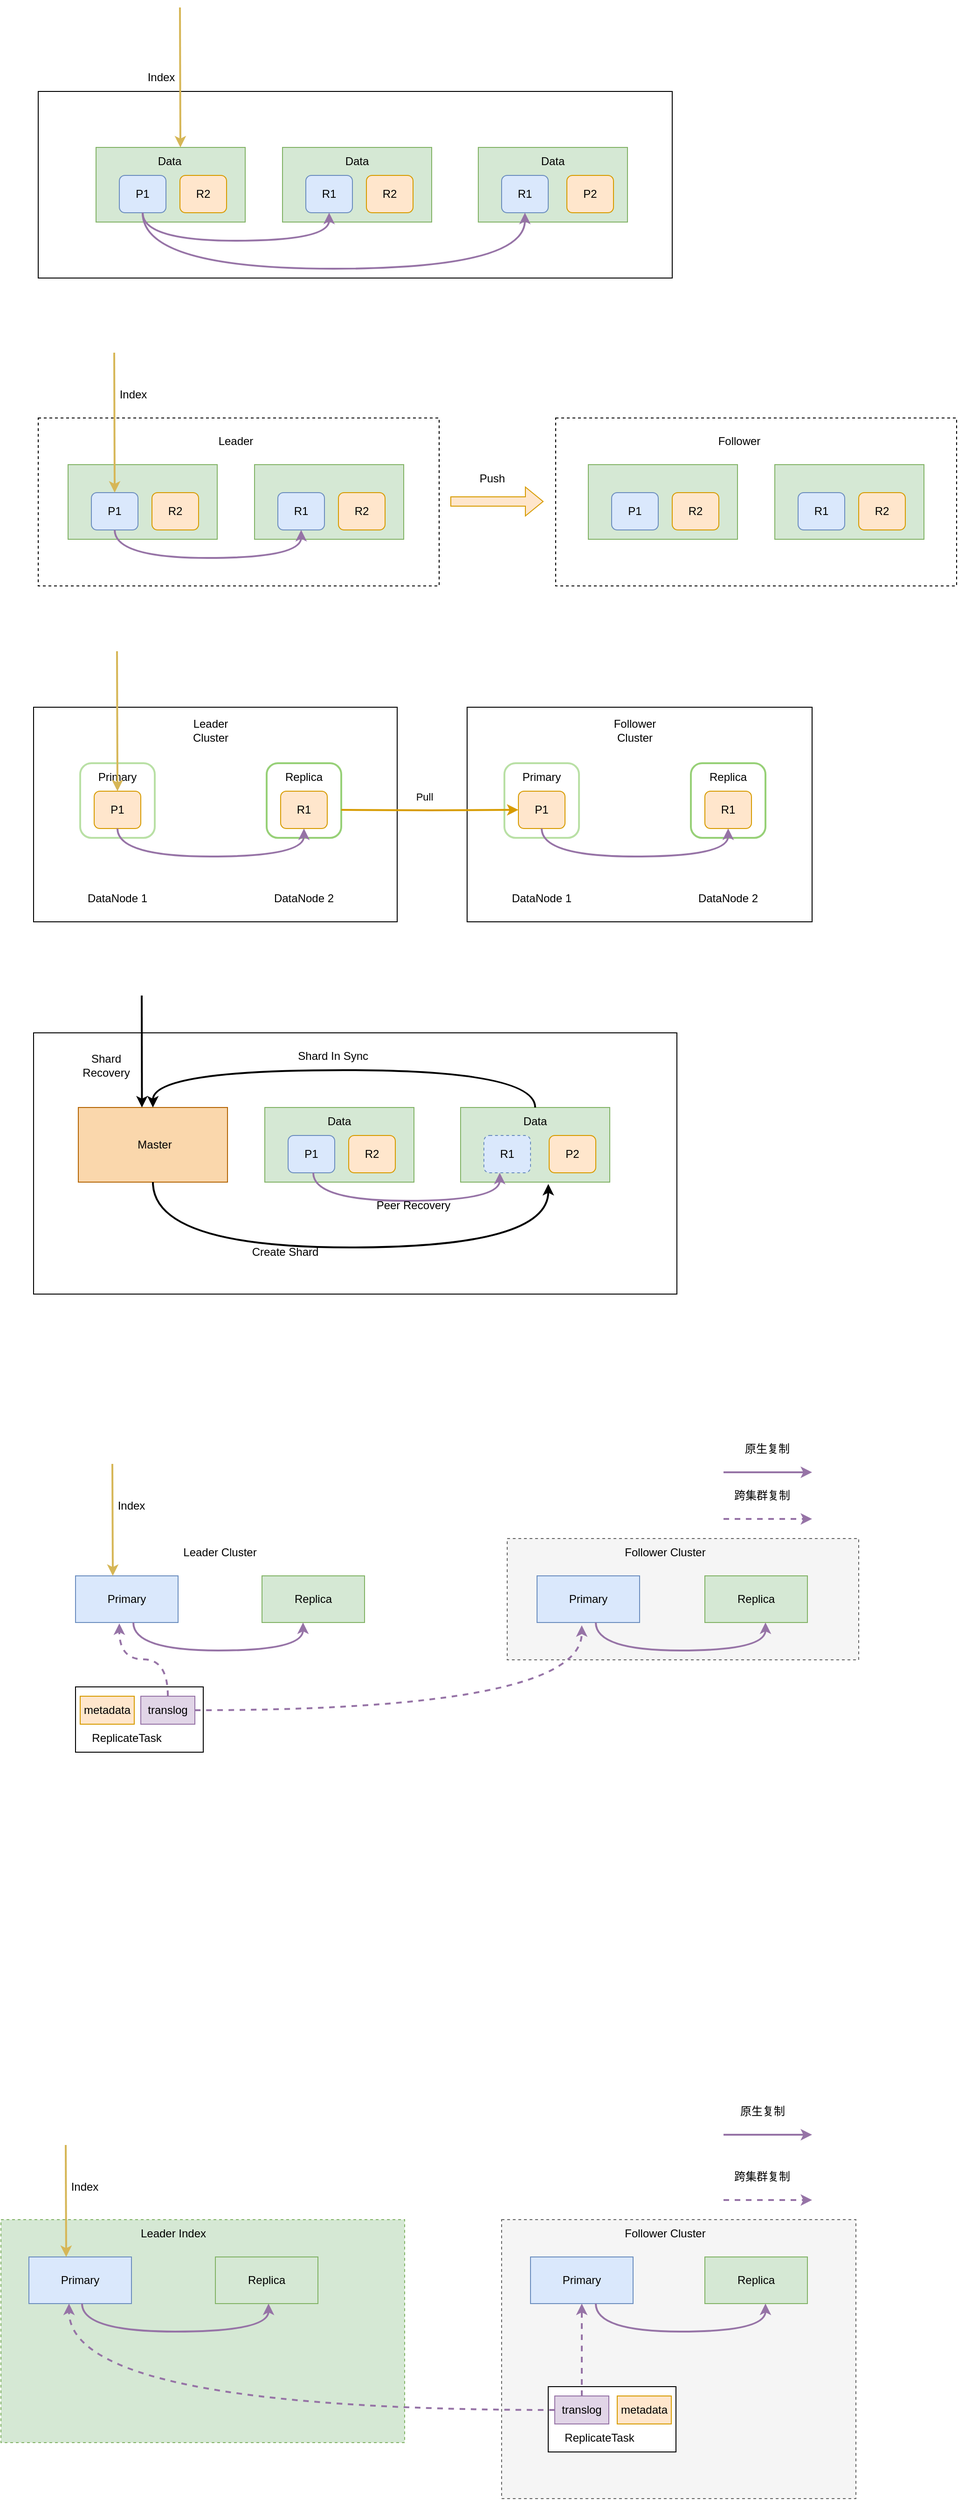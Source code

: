 <mxfile version="21.0.6" type="github">
  <diagram id="AtrstPY0V7HxoUcE3dy3" name="第 1 页">
    <mxGraphModel dx="1434" dy="796" grid="1" gridSize="10" guides="1" tooltips="1" connect="1" arrows="1" fold="1" page="1" pageScale="1" pageWidth="1654" pageHeight="1169" math="0" shadow="0">
      <root>
        <mxCell id="0" />
        <mxCell id="1" parent="0" />
        <mxCell id="CKTPbQGQrNcC_k1f2yZR-48" value="" style="rounded=0;whiteSpace=wrap;html=1;dashed=1;fillColor=#d5e8d4;strokeColor=#82b366;" vertex="1" parent="1">
          <mxGeometry x="127" y="2481" width="433" height="239" as="geometry" />
        </mxCell>
        <mxCell id="CKTPbQGQrNcC_k1f2yZR-24" value="" style="rounded=0;whiteSpace=wrap;html=1;" vertex="1" parent="1">
          <mxGeometry x="207" y="1910" width="137" height="70" as="geometry" />
        </mxCell>
        <mxCell id="0O9efqCw_1QqfNNBije2-1" value="" style="rounded=0;whiteSpace=wrap;html=1;dashed=1;" parent="1" vertex="1">
          <mxGeometry x="722" y="550" width="430" height="180" as="geometry" />
        </mxCell>
        <mxCell id="0O9efqCw_1QqfNNBije2-2" value="" style="rounded=0;whiteSpace=wrap;html=1;dashed=1;" parent="1" vertex="1">
          <mxGeometry x="167" y="550" width="430" height="180" as="geometry" />
        </mxCell>
        <mxCell id="0O9efqCw_1QqfNNBije2-3" value="" style="rounded=0;whiteSpace=wrap;html=1;" parent="1" vertex="1">
          <mxGeometry x="162" y="1209" width="690" height="280" as="geometry" />
        </mxCell>
        <mxCell id="0O9efqCw_1QqfNNBije2-4" value="" style="rounded=0;whiteSpace=wrap;html=1;" parent="1" vertex="1">
          <mxGeometry x="167" y="200" width="680" height="200" as="geometry" />
        </mxCell>
        <mxCell id="0O9efqCw_1QqfNNBije2-5" value="" style="rounded=0;whiteSpace=wrap;html=1;fillColor=#d5e8d4;strokeColor=#82b366;" parent="1" vertex="1">
          <mxGeometry x="639" y="260" width="160" height="80" as="geometry" />
        </mxCell>
        <mxCell id="0O9efqCw_1QqfNNBije2-6" value="" style="rounded=0;whiteSpace=wrap;html=1;fillColor=#d5e8d4;strokeColor=#82b366;" parent="1" vertex="1">
          <mxGeometry x="429" y="260" width="160" height="80" as="geometry" />
        </mxCell>
        <mxCell id="0O9efqCw_1QqfNNBije2-7" value="" style="rounded=0;whiteSpace=wrap;html=1;fillColor=#d5e8d4;strokeColor=#82b366;" parent="1" vertex="1">
          <mxGeometry x="229" y="260" width="160" height="80" as="geometry" />
        </mxCell>
        <mxCell id="0O9efqCw_1QqfNNBije2-8" value="P1" style="rounded=1;whiteSpace=wrap;html=1;fillColor=#dae8fc;strokeColor=#6c8ebf;" parent="1" vertex="1">
          <mxGeometry x="254" y="290" width="50" height="40" as="geometry" />
        </mxCell>
        <mxCell id="0O9efqCw_1QqfNNBije2-9" value="R1" style="rounded=1;whiteSpace=wrap;html=1;fillColor=#dae8fc;strokeColor=#6c8ebf;" parent="1" vertex="1">
          <mxGeometry x="454" y="290" width="50" height="40" as="geometry" />
        </mxCell>
        <mxCell id="0O9efqCw_1QqfNNBije2-10" value="R1" style="rounded=1;whiteSpace=wrap;html=1;fillColor=#dae8fc;strokeColor=#6c8ebf;" parent="1" vertex="1">
          <mxGeometry x="664" y="290" width="50" height="40" as="geometry" />
        </mxCell>
        <mxCell id="0O9efqCw_1QqfNNBije2-11" value="" style="endArrow=classic;html=1;rounded=0;entryX=0.5;entryY=1;entryDx=0;entryDy=0;fillColor=#fff2cc;strokeColor=#d6b656;strokeWidth=2;" parent="1" edge="1">
          <mxGeometry width="50" height="50" relative="1" as="geometry">
            <mxPoint x="319" y="110" as="sourcePoint" />
            <mxPoint x="319.5" y="260" as="targetPoint" />
          </mxGeometry>
        </mxCell>
        <mxCell id="0O9efqCw_1QqfNNBije2-12" style="edgeStyle=orthogonalEdgeStyle;orthogonalLoop=1;jettySize=auto;html=1;exitX=0.5;exitY=1;exitDx=0;exitDy=0;entryX=0.5;entryY=1;entryDx=0;entryDy=0;elbow=vertical;curved=1;fillColor=#e1d5e7;strokeColor=#9673a6;strokeWidth=2;" parent="1" source="0O9efqCw_1QqfNNBije2-8" target="0O9efqCw_1QqfNNBije2-10" edge="1">
          <mxGeometry relative="1" as="geometry">
            <Array as="points">
              <mxPoint x="279" y="390" />
              <mxPoint x="689" y="390" />
            </Array>
          </mxGeometry>
        </mxCell>
        <mxCell id="0O9efqCw_1QqfNNBije2-13" style="edgeStyle=orthogonalEdgeStyle;curved=1;orthogonalLoop=1;jettySize=auto;html=1;exitX=0.5;exitY=1;exitDx=0;exitDy=0;elbow=vertical;fillColor=#e1d5e7;strokeColor=#9673a6;strokeWidth=2;" parent="1" source="0O9efqCw_1QqfNNBije2-8" edge="1">
          <mxGeometry relative="1" as="geometry">
            <mxPoint x="479" y="330" as="targetPoint" />
            <Array as="points">
              <mxPoint x="279" y="360" />
              <mxPoint x="479" y="360" />
            </Array>
          </mxGeometry>
        </mxCell>
        <mxCell id="0O9efqCw_1QqfNNBije2-14" value="" style="rounded=0;whiteSpace=wrap;html=1;strokeWidth=1;" parent="1" vertex="1">
          <mxGeometry x="162" y="860" width="390" height="230" as="geometry" />
        </mxCell>
        <mxCell id="0O9efqCw_1QqfNNBije2-15" value="" style="whiteSpace=wrap;html=1;aspect=fixed;strokeWidth=2;strokeColor=#B9E0A5;rounded=1;" parent="1" vertex="1">
          <mxGeometry x="212" y="920" width="80" height="80" as="geometry" />
        </mxCell>
        <mxCell id="0O9efqCw_1QqfNNBije2-16" value="P1" style="rounded=1;whiteSpace=wrap;html=1;fillColor=#ffe6cc;strokeColor=#d79b00;" parent="1" vertex="1">
          <mxGeometry x="227" y="950" width="50" height="40" as="geometry" />
        </mxCell>
        <mxCell id="0O9efqCw_1QqfNNBije2-17" value="Primary" style="text;html=1;strokeColor=none;fillColor=none;align=center;verticalAlign=middle;whiteSpace=wrap;rounded=0;" parent="1" vertex="1">
          <mxGeometry x="222" y="920" width="60" height="30" as="geometry" />
        </mxCell>
        <mxCell id="0O9efqCw_1QqfNNBije2-18" value="" style="whiteSpace=wrap;html=1;aspect=fixed;rounded=1;strokeWidth=2;strokeColor=#97D077;" parent="1" vertex="1">
          <mxGeometry x="412" y="920" width="80" height="80" as="geometry" />
        </mxCell>
        <mxCell id="0O9efqCw_1QqfNNBije2-19" value="Replica" style="text;html=1;strokeColor=none;fillColor=none;align=center;verticalAlign=middle;whiteSpace=wrap;rounded=0;" parent="1" vertex="1">
          <mxGeometry x="422" y="920" width="60" height="30" as="geometry" />
        </mxCell>
        <mxCell id="0O9efqCw_1QqfNNBije2-20" value="R1" style="rounded=1;whiteSpace=wrap;html=1;fillColor=#ffe6cc;strokeColor=#d79b00;" parent="1" vertex="1">
          <mxGeometry x="427" y="950" width="50" height="40" as="geometry" />
        </mxCell>
        <mxCell id="0O9efqCw_1QqfNNBije2-21" value="" style="endArrow=classic;html=1;rounded=0;entryX=0.5;entryY=1;entryDx=0;entryDy=0;fillColor=#fff2cc;strokeColor=#d6b656;strokeWidth=2;" parent="1" target="0O9efqCw_1QqfNNBije2-17" edge="1">
          <mxGeometry width="50" height="50" relative="1" as="geometry">
            <mxPoint x="251.5" y="800" as="sourcePoint" />
            <mxPoint x="251.5" y="920" as="targetPoint" />
          </mxGeometry>
        </mxCell>
        <mxCell id="0O9efqCw_1QqfNNBije2-22" style="edgeStyle=orthogonalEdgeStyle;curved=1;orthogonalLoop=1;jettySize=auto;html=1;exitX=0.5;exitY=1;exitDx=0;exitDy=0;elbow=vertical;fillColor=#e1d5e7;strokeColor=#9673a6;strokeWidth=2;" parent="1" source="0O9efqCw_1QqfNNBije2-16" edge="1">
          <mxGeometry relative="1" as="geometry">
            <mxPoint x="452" y="990" as="targetPoint" />
            <Array as="points">
              <mxPoint x="252" y="1020" />
              <mxPoint x="452" y="1020" />
            </Array>
          </mxGeometry>
        </mxCell>
        <mxCell id="0O9efqCw_1QqfNNBije2-23" value="DataNode 1" style="text;html=1;strokeColor=none;fillColor=none;align=center;verticalAlign=middle;whiteSpace=wrap;rounded=0;strokeWidth=2;" parent="1" vertex="1">
          <mxGeometry x="212" y="1050" width="80" height="30" as="geometry" />
        </mxCell>
        <mxCell id="0O9efqCw_1QqfNNBije2-24" value="DataNode 2" style="text;html=1;strokeColor=none;fillColor=none;align=center;verticalAlign=middle;whiteSpace=wrap;rounded=0;strokeWidth=2;" parent="1" vertex="1">
          <mxGeometry x="412" y="1050" width="80" height="30" as="geometry" />
        </mxCell>
        <mxCell id="0O9efqCw_1QqfNNBije2-25" value="Leader Cluster" style="text;html=1;strokeColor=none;fillColor=none;align=center;verticalAlign=middle;whiteSpace=wrap;rounded=0;strokeWidth=2;" parent="1" vertex="1">
          <mxGeometry x="322" y="870" width="60" height="30" as="geometry" />
        </mxCell>
        <mxCell id="0O9efqCw_1QqfNNBije2-26" value="" style="rounded=0;whiteSpace=wrap;html=1;strokeWidth=1;" parent="1" vertex="1">
          <mxGeometry x="627" y="860" width="370" height="230" as="geometry" />
        </mxCell>
        <mxCell id="0O9efqCw_1QqfNNBije2-27" value="" style="whiteSpace=wrap;html=1;aspect=fixed;strokeWidth=2;strokeColor=#B9E0A5;rounded=1;" parent="1" vertex="1">
          <mxGeometry x="667" y="920" width="80" height="80" as="geometry" />
        </mxCell>
        <mxCell id="0O9efqCw_1QqfNNBije2-28" value="P1" style="rounded=1;whiteSpace=wrap;html=1;fillColor=#ffe6cc;strokeColor=#d79b00;" parent="1" vertex="1">
          <mxGeometry x="682" y="950" width="50" height="40" as="geometry" />
        </mxCell>
        <mxCell id="0O9efqCw_1QqfNNBije2-29" value="Primary" style="text;html=1;strokeColor=none;fillColor=none;align=center;verticalAlign=middle;whiteSpace=wrap;rounded=0;" parent="1" vertex="1">
          <mxGeometry x="677" y="920" width="60" height="30" as="geometry" />
        </mxCell>
        <mxCell id="0O9efqCw_1QqfNNBije2-30" value="" style="whiteSpace=wrap;html=1;aspect=fixed;rounded=1;strokeWidth=2;strokeColor=#97D077;" parent="1" vertex="1">
          <mxGeometry x="867" y="920" width="80" height="80" as="geometry" />
        </mxCell>
        <mxCell id="0O9efqCw_1QqfNNBije2-31" value="Replica" style="text;html=1;strokeColor=none;fillColor=none;align=center;verticalAlign=middle;whiteSpace=wrap;rounded=0;" parent="1" vertex="1">
          <mxGeometry x="877" y="920" width="60" height="30" as="geometry" />
        </mxCell>
        <mxCell id="0O9efqCw_1QqfNNBije2-32" value="R1" style="rounded=1;whiteSpace=wrap;html=1;fillColor=#ffe6cc;strokeColor=#d79b00;" parent="1" vertex="1">
          <mxGeometry x="882" y="950" width="50" height="40" as="geometry" />
        </mxCell>
        <mxCell id="0O9efqCw_1QqfNNBije2-33" style="edgeStyle=orthogonalEdgeStyle;curved=1;orthogonalLoop=1;jettySize=auto;html=1;exitX=0.5;exitY=1;exitDx=0;exitDy=0;elbow=vertical;fillColor=#e1d5e7;strokeColor=#9673a6;strokeWidth=2;" parent="1" source="0O9efqCw_1QqfNNBije2-28" edge="1">
          <mxGeometry relative="1" as="geometry">
            <mxPoint x="907" y="990" as="targetPoint" />
            <Array as="points">
              <mxPoint x="707" y="1020" />
              <mxPoint x="907" y="1020" />
            </Array>
          </mxGeometry>
        </mxCell>
        <mxCell id="0O9efqCw_1QqfNNBije2-34" value="DataNode 1" style="text;html=1;strokeColor=none;fillColor=none;align=center;verticalAlign=middle;whiteSpace=wrap;rounded=0;strokeWidth=2;" parent="1" vertex="1">
          <mxGeometry x="667" y="1050" width="80" height="30" as="geometry" />
        </mxCell>
        <mxCell id="0O9efqCw_1QqfNNBije2-35" value="DataNode 2" style="text;html=1;strokeColor=none;fillColor=none;align=center;verticalAlign=middle;whiteSpace=wrap;rounded=0;strokeWidth=2;" parent="1" vertex="1">
          <mxGeometry x="867" y="1050" width="80" height="30" as="geometry" />
        </mxCell>
        <mxCell id="0O9efqCw_1QqfNNBije2-36" value="Follower&lt;br&gt;Cluster" style="text;html=1;strokeColor=none;fillColor=none;align=center;verticalAlign=middle;whiteSpace=wrap;rounded=0;strokeWidth=2;" parent="1" vertex="1">
          <mxGeometry x="777" y="870" width="60" height="30" as="geometry" />
        </mxCell>
        <mxCell id="0O9efqCw_1QqfNNBije2-37" style="edgeStyle=orthogonalEdgeStyle;rounded=0;orthogonalLoop=1;jettySize=auto;html=1;exitX=1;exitY=0.5;exitDx=0;exitDy=0;entryX=0;entryY=0.5;entryDx=0;entryDy=0;strokeWidth=2;fillColor=#ffe6cc;strokeColor=#d79b00;" parent="1" target="0O9efqCw_1QqfNNBije2-28" edge="1">
          <mxGeometry relative="1" as="geometry">
            <mxPoint x="492" y="970" as="sourcePoint" />
          </mxGeometry>
        </mxCell>
        <mxCell id="0O9efqCw_1QqfNNBije2-38" value="Pull" style="edgeLabel;html=1;align=center;verticalAlign=middle;resizable=0;points=[];" parent="0O9efqCw_1QqfNNBije2-37" vertex="1" connectable="0">
          <mxGeometry x="-0.116" y="-1" relative="1" as="geometry">
            <mxPoint x="5" y="-16" as="offset" />
          </mxGeometry>
        </mxCell>
        <mxCell id="0O9efqCw_1QqfNNBije2-39" value="R2" style="rounded=1;whiteSpace=wrap;html=1;fillColor=#ffe6cc;strokeColor=#d79b00;" parent="1" vertex="1">
          <mxGeometry x="319" y="290" width="50" height="40" as="geometry" />
        </mxCell>
        <mxCell id="0O9efqCw_1QqfNNBije2-40" value="R2" style="rounded=1;whiteSpace=wrap;html=1;fillColor=#ffe6cc;strokeColor=#d79b00;" parent="1" vertex="1">
          <mxGeometry x="519" y="290" width="50" height="40" as="geometry" />
        </mxCell>
        <mxCell id="0O9efqCw_1QqfNNBije2-41" value="P2" style="rounded=1;whiteSpace=wrap;html=1;fillColor=#ffe6cc;strokeColor=#d79b00;" parent="1" vertex="1">
          <mxGeometry x="734" y="290" width="50" height="40" as="geometry" />
        </mxCell>
        <mxCell id="0O9efqCw_1QqfNNBije2-42" value="Index" style="text;html=1;strokeColor=none;fillColor=none;align=center;verticalAlign=middle;whiteSpace=wrap;rounded=0;" parent="1" vertex="1">
          <mxGeometry x="269" y="170" width="60" height="30" as="geometry" />
        </mxCell>
        <mxCell id="0O9efqCw_1QqfNNBije2-43" value="Data" style="text;html=1;strokeColor=none;fillColor=none;align=center;verticalAlign=middle;whiteSpace=wrap;rounded=0;" parent="1" vertex="1">
          <mxGeometry x="279" y="260" width="58" height="30" as="geometry" />
        </mxCell>
        <mxCell id="0O9efqCw_1QqfNNBije2-44" value="Data" style="text;html=1;strokeColor=none;fillColor=none;align=center;verticalAlign=middle;whiteSpace=wrap;rounded=0;" parent="1" vertex="1">
          <mxGeometry x="479" y="260" width="60" height="30" as="geometry" />
        </mxCell>
        <mxCell id="0O9efqCw_1QqfNNBije2-45" value="Data" style="text;html=1;strokeColor=none;fillColor=none;align=center;verticalAlign=middle;whiteSpace=wrap;rounded=0;" parent="1" vertex="1">
          <mxGeometry x="689" y="260" width="60" height="30" as="geometry" />
        </mxCell>
        <mxCell id="0O9efqCw_1QqfNNBije2-46" value="" style="rounded=0;whiteSpace=wrap;html=1;fillColor=#d5e8d4;strokeColor=#82b366;" parent="1" vertex="1">
          <mxGeometry x="620" y="1289" width="160" height="80" as="geometry" />
        </mxCell>
        <mxCell id="0O9efqCw_1QqfNNBije2-47" value="" style="rounded=0;whiteSpace=wrap;html=1;fillColor=#d5e8d4;strokeColor=#82b366;" parent="1" vertex="1">
          <mxGeometry x="410" y="1289" width="160" height="80" as="geometry" />
        </mxCell>
        <mxCell id="0O9efqCw_1QqfNNBije2-48" value="" style="rounded=0;whiteSpace=wrap;html=1;fillColor=#fad7ac;strokeColor=#b46504;" parent="1" vertex="1">
          <mxGeometry x="210" y="1289" width="160" height="80" as="geometry" />
        </mxCell>
        <mxCell id="0O9efqCw_1QqfNNBije2-49" value="P1" style="rounded=1;whiteSpace=wrap;html=1;fillColor=#dae8fc;strokeColor=#6c8ebf;" parent="1" vertex="1">
          <mxGeometry x="435" y="1319" width="50" height="40" as="geometry" />
        </mxCell>
        <mxCell id="0O9efqCw_1QqfNNBije2-50" value="R1" style="rounded=1;whiteSpace=wrap;html=1;fillColor=#dae8fc;strokeColor=#6c8ebf;dashed=1;" parent="1" vertex="1">
          <mxGeometry x="645" y="1319" width="50" height="40" as="geometry" />
        </mxCell>
        <mxCell id="0O9efqCw_1QqfNNBije2-51" value="" style="endArrow=classic;html=1;rounded=0;fillColor=#fff2cc;strokeColor=#000000;strokeWidth=2;" parent="1" edge="1">
          <mxGeometry width="50" height="50" relative="1" as="geometry">
            <mxPoint x="278" y="1169" as="sourcePoint" />
            <mxPoint x="278.25" y="1289" as="targetPoint" />
          </mxGeometry>
        </mxCell>
        <mxCell id="0O9efqCw_1QqfNNBije2-52" style="edgeStyle=orthogonalEdgeStyle;orthogonalLoop=1;jettySize=auto;html=1;exitX=0.5;exitY=1;exitDx=0;exitDy=0;elbow=vertical;fillColor=#e1d5e7;strokeColor=#000000;strokeWidth=2;entryX=0.588;entryY=1.025;entryDx=0;entryDy=0;entryPerimeter=0;curved=1;" parent="1" source="0O9efqCw_1QqfNNBije2-48" target="0O9efqCw_1QqfNNBije2-46" edge="1">
          <mxGeometry relative="1" as="geometry">
            <mxPoint x="732" y="1459" as="targetPoint" />
            <Array as="points">
              <mxPoint x="290" y="1439" />
              <mxPoint x="714" y="1439" />
            </Array>
            <mxPoint x="292" y="1389" as="sourcePoint" />
          </mxGeometry>
        </mxCell>
        <mxCell id="0O9efqCw_1QqfNNBije2-53" value="R2" style="rounded=1;whiteSpace=wrap;html=1;fillColor=#ffe6cc;strokeColor=#d79b00;" parent="1" vertex="1">
          <mxGeometry x="500" y="1319" width="50" height="40" as="geometry" />
        </mxCell>
        <mxCell id="0O9efqCw_1QqfNNBije2-54" value="P2" style="rounded=1;whiteSpace=wrap;html=1;fillColor=#ffe6cc;strokeColor=#d79b00;" parent="1" vertex="1">
          <mxGeometry x="715" y="1319" width="50" height="40" as="geometry" />
        </mxCell>
        <mxCell id="0O9efqCw_1QqfNNBije2-55" value="Shard Recovery" style="text;html=1;strokeColor=none;fillColor=none;align=center;verticalAlign=middle;whiteSpace=wrap;rounded=0;" parent="1" vertex="1">
          <mxGeometry x="210" y="1229" width="60" height="30" as="geometry" />
        </mxCell>
        <mxCell id="0O9efqCw_1QqfNNBije2-56" value="Master" style="text;html=1;strokeColor=none;fillColor=none;align=center;verticalAlign=middle;whiteSpace=wrap;rounded=0;" parent="1" vertex="1">
          <mxGeometry x="262" y="1314" width="60" height="30" as="geometry" />
        </mxCell>
        <mxCell id="0O9efqCw_1QqfNNBije2-57" value="Data" style="text;html=1;strokeColor=none;fillColor=none;align=center;verticalAlign=middle;whiteSpace=wrap;rounded=0;" parent="1" vertex="1">
          <mxGeometry x="460" y="1289" width="60" height="30" as="geometry" />
        </mxCell>
        <mxCell id="0O9efqCw_1QqfNNBije2-58" style="edgeStyle=orthogonalEdgeStyle;curved=1;rounded=0;orthogonalLoop=1;jettySize=auto;html=1;exitX=0.5;exitY=0;exitDx=0;exitDy=0;entryX=0.5;entryY=0;entryDx=0;entryDy=0;strokeColor=#000000;strokeWidth=2;" parent="1" source="0O9efqCw_1QqfNNBije2-59" target="0O9efqCw_1QqfNNBije2-48" edge="1">
          <mxGeometry relative="1" as="geometry">
            <Array as="points">
              <mxPoint x="700" y="1249" />
              <mxPoint x="290" y="1249" />
            </Array>
          </mxGeometry>
        </mxCell>
        <mxCell id="0O9efqCw_1QqfNNBije2-59" value="Data" style="text;html=1;strokeColor=none;fillColor=none;align=center;verticalAlign=middle;whiteSpace=wrap;rounded=0;" parent="1" vertex="1">
          <mxGeometry x="670" y="1289" width="60" height="30" as="geometry" />
        </mxCell>
        <mxCell id="0O9efqCw_1QqfNNBije2-60" style="edgeStyle=orthogonalEdgeStyle;curved=1;orthogonalLoop=1;jettySize=auto;html=1;exitX=0.5;exitY=1;exitDx=0;exitDy=0;elbow=vertical;fillColor=#e1d5e7;strokeColor=#9673a6;strokeWidth=2;" parent="1" edge="1">
          <mxGeometry relative="1" as="geometry">
            <mxPoint x="662" y="1359" as="targetPoint" />
            <Array as="points">
              <mxPoint x="462" y="1389" />
              <mxPoint x="662" y="1389" />
            </Array>
            <mxPoint x="462" y="1359" as="sourcePoint" />
          </mxGeometry>
        </mxCell>
        <mxCell id="0O9efqCw_1QqfNNBije2-61" value="Create Shard" style="text;html=1;strokeColor=none;fillColor=none;align=center;verticalAlign=middle;whiteSpace=wrap;rounded=0;dashed=1;" parent="1" vertex="1">
          <mxGeometry x="382" y="1429" width="100" height="30" as="geometry" />
        </mxCell>
        <mxCell id="0O9efqCw_1QqfNNBije2-62" value="Shard In Sync&amp;nbsp;" style="text;html=1;strokeColor=none;fillColor=none;align=center;verticalAlign=middle;whiteSpace=wrap;rounded=0;dashed=1;" parent="1" vertex="1">
          <mxGeometry x="435" y="1219" width="100" height="30" as="geometry" />
        </mxCell>
        <mxCell id="0O9efqCw_1QqfNNBije2-63" value="Peer Recovery" style="text;html=1;strokeColor=none;fillColor=none;align=center;verticalAlign=middle;whiteSpace=wrap;rounded=0;dashed=1;" parent="1" vertex="1">
          <mxGeometry x="522" y="1379" width="95" height="30" as="geometry" />
        </mxCell>
        <mxCell id="0O9efqCw_1QqfNNBije2-64" value="" style="rounded=0;whiteSpace=wrap;html=1;fillColor=#d5e8d4;strokeColor=#82b366;" parent="1" vertex="1">
          <mxGeometry x="399" y="600" width="160" height="80" as="geometry" />
        </mxCell>
        <mxCell id="0O9efqCw_1QqfNNBije2-65" value="" style="rounded=0;whiteSpace=wrap;html=1;fillColor=#d5e8d4;strokeColor=#82b366;" parent="1" vertex="1">
          <mxGeometry x="199" y="600" width="160" height="80" as="geometry" />
        </mxCell>
        <mxCell id="0O9efqCw_1QqfNNBije2-66" value="P1" style="rounded=1;whiteSpace=wrap;html=1;fillColor=#dae8fc;strokeColor=#6c8ebf;" parent="1" vertex="1">
          <mxGeometry x="224" y="630" width="50" height="40" as="geometry" />
        </mxCell>
        <mxCell id="0O9efqCw_1QqfNNBije2-67" value="R1" style="rounded=1;whiteSpace=wrap;html=1;fillColor=#dae8fc;strokeColor=#6c8ebf;" parent="1" vertex="1">
          <mxGeometry x="424" y="630" width="50" height="40" as="geometry" />
        </mxCell>
        <mxCell id="0O9efqCw_1QqfNNBije2-68" value="" style="endArrow=classic;html=1;rounded=0;entryX=0.5;entryY=1;entryDx=0;entryDy=0;fillColor=#fff2cc;strokeColor=#d6b656;strokeWidth=2;" parent="1" edge="1">
          <mxGeometry width="50" height="50" relative="1" as="geometry">
            <mxPoint x="248.5" y="480" as="sourcePoint" />
            <mxPoint x="249" y="630" as="targetPoint" />
          </mxGeometry>
        </mxCell>
        <mxCell id="0O9efqCw_1QqfNNBije2-69" style="edgeStyle=orthogonalEdgeStyle;curved=1;orthogonalLoop=1;jettySize=auto;html=1;exitX=0.5;exitY=1;exitDx=0;exitDy=0;elbow=vertical;fillColor=#e1d5e7;strokeColor=#9673a6;strokeWidth=2;" parent="1" source="0O9efqCw_1QqfNNBije2-66" edge="1">
          <mxGeometry relative="1" as="geometry">
            <mxPoint x="449" y="670" as="targetPoint" />
            <Array as="points">
              <mxPoint x="249" y="700" />
              <mxPoint x="449" y="700" />
            </Array>
          </mxGeometry>
        </mxCell>
        <mxCell id="0O9efqCw_1QqfNNBije2-70" value="R2" style="rounded=1;whiteSpace=wrap;html=1;fillColor=#ffe6cc;strokeColor=#d79b00;" parent="1" vertex="1">
          <mxGeometry x="289" y="630" width="50" height="40" as="geometry" />
        </mxCell>
        <mxCell id="0O9efqCw_1QqfNNBije2-71" value="R2" style="rounded=1;whiteSpace=wrap;html=1;fillColor=#ffe6cc;strokeColor=#d79b00;" parent="1" vertex="1">
          <mxGeometry x="489" y="630" width="50" height="40" as="geometry" />
        </mxCell>
        <mxCell id="0O9efqCw_1QqfNNBije2-72" value="Index" style="text;html=1;strokeColor=none;fillColor=none;align=center;verticalAlign=middle;whiteSpace=wrap;rounded=0;" parent="1" vertex="1">
          <mxGeometry x="239" y="510" width="60" height="30" as="geometry" />
        </mxCell>
        <mxCell id="0O9efqCw_1QqfNNBije2-73" value="" style="rounded=0;whiteSpace=wrap;html=1;fillColor=#d5e8d4;strokeColor=#82b366;" parent="1" vertex="1">
          <mxGeometry x="957" y="600" width="160" height="80" as="geometry" />
        </mxCell>
        <mxCell id="0O9efqCw_1QqfNNBije2-74" value="" style="rounded=0;whiteSpace=wrap;html=1;fillColor=#d5e8d4;strokeColor=#82b366;" parent="1" vertex="1">
          <mxGeometry x="757" y="600" width="160" height="80" as="geometry" />
        </mxCell>
        <mxCell id="0O9efqCw_1QqfNNBije2-75" value="P1" style="rounded=1;whiteSpace=wrap;html=1;fillColor=#dae8fc;strokeColor=#6c8ebf;" parent="1" vertex="1">
          <mxGeometry x="782" y="630" width="50" height="40" as="geometry" />
        </mxCell>
        <mxCell id="0O9efqCw_1QqfNNBije2-76" value="R1" style="rounded=1;whiteSpace=wrap;html=1;fillColor=#dae8fc;strokeColor=#6c8ebf;" parent="1" vertex="1">
          <mxGeometry x="982" y="630" width="50" height="40" as="geometry" />
        </mxCell>
        <mxCell id="0O9efqCw_1QqfNNBije2-77" value="R2" style="rounded=1;whiteSpace=wrap;html=1;fillColor=#ffe6cc;strokeColor=#d79b00;" parent="1" vertex="1">
          <mxGeometry x="847" y="630" width="50" height="40" as="geometry" />
        </mxCell>
        <mxCell id="0O9efqCw_1QqfNNBije2-78" value="R2" style="rounded=1;whiteSpace=wrap;html=1;fillColor=#ffe6cc;strokeColor=#d79b00;" parent="1" vertex="1">
          <mxGeometry x="1047" y="630" width="50" height="40" as="geometry" />
        </mxCell>
        <mxCell id="0O9efqCw_1QqfNNBije2-79" value="Leader" style="text;html=1;strokeColor=none;fillColor=none;align=center;verticalAlign=middle;whiteSpace=wrap;rounded=0;dashed=1;" parent="1" vertex="1">
          <mxGeometry x="349" y="560" width="60" height="30" as="geometry" />
        </mxCell>
        <mxCell id="0O9efqCw_1QqfNNBije2-80" value="" style="shape=flexArrow;endArrow=classic;html=1;rounded=0;fillColor=#ffe6cc;strokeColor=#d79b00;" parent="1" edge="1">
          <mxGeometry width="50" height="50" relative="1" as="geometry">
            <mxPoint x="609" y="639.5" as="sourcePoint" />
            <mxPoint x="709" y="639.5" as="targetPoint" />
          </mxGeometry>
        </mxCell>
        <mxCell id="0O9efqCw_1QqfNNBije2-81" value="Follower" style="text;html=1;strokeColor=none;fillColor=none;align=center;verticalAlign=middle;whiteSpace=wrap;rounded=0;dashed=1;" parent="1" vertex="1">
          <mxGeometry x="889" y="560" width="60" height="30" as="geometry" />
        </mxCell>
        <mxCell id="0O9efqCw_1QqfNNBije2-82" value="Push" style="text;html=1;strokeColor=none;fillColor=none;align=center;verticalAlign=middle;whiteSpace=wrap;rounded=0;dashed=1;" parent="1" vertex="1">
          <mxGeometry x="624" y="600" width="60" height="30" as="geometry" />
        </mxCell>
        <mxCell id="0O9efqCw_1QqfNNBije2-83" value="" style="rounded=0;whiteSpace=wrap;html=1;dashed=1;fillColor=#f5f5f5;fontColor=#333333;strokeColor=#666666;" parent="1" vertex="1">
          <mxGeometry x="670" y="1751" width="377" height="130" as="geometry" />
        </mxCell>
        <mxCell id="0O9efqCw_1QqfNNBije2-85" value="Replica" style="rounded=0;whiteSpace=wrap;html=1;fillColor=#d5e8d4;strokeColor=#82b366;" parent="1" vertex="1">
          <mxGeometry x="407" y="1791" width="110" height="50" as="geometry" />
        </mxCell>
        <mxCell id="CKTPbQGQrNcC_k1f2yZR-35" style="edgeStyle=orthogonalEdgeStyle;orthogonalLoop=1;jettySize=auto;html=1;exitX=0.5;exitY=0;exitDx=0;exitDy=0;entryX=0.427;entryY=1.02;entryDx=0;entryDy=0;curved=1;strokeWidth=2;entryPerimeter=0;strokeColor=#9673A6;dashed=1;" edge="1" parent="1" source="CKTPbQGQrNcC_k1f2yZR-23" target="0O9efqCw_1QqfNNBije2-86">
          <mxGeometry relative="1" as="geometry" />
        </mxCell>
        <mxCell id="0O9efqCw_1QqfNNBije2-86" value="Primary" style="rounded=0;whiteSpace=wrap;html=1;fillColor=#dae8fc;strokeColor=#6c8ebf;" parent="1" vertex="1">
          <mxGeometry x="207" y="1791" width="110" height="50" as="geometry" />
        </mxCell>
        <mxCell id="0O9efqCw_1QqfNNBije2-87" value="" style="endArrow=classic;html=1;rounded=0;fillColor=#fff2cc;strokeColor=#d6b656;strokeWidth=2;" parent="1" edge="1">
          <mxGeometry width="50" height="50" relative="1" as="geometry">
            <mxPoint x="246.5" y="1671" as="sourcePoint" />
            <mxPoint x="247" y="1791" as="targetPoint" />
          </mxGeometry>
        </mxCell>
        <mxCell id="0O9efqCw_1QqfNNBije2-89" value="Index" style="text;html=1;strokeColor=none;fillColor=none;align=center;verticalAlign=middle;whiteSpace=wrap;rounded=0;" parent="1" vertex="1">
          <mxGeometry x="237" y="1701" width="60" height="30" as="geometry" />
        </mxCell>
        <mxCell id="0O9efqCw_1QqfNNBije2-90" value="Leader Cluster" style="text;html=1;strokeColor=none;fillColor=none;align=center;verticalAlign=middle;whiteSpace=wrap;rounded=0;dashed=1;" parent="1" vertex="1">
          <mxGeometry x="317" y="1751" width="90" height="30" as="geometry" />
        </mxCell>
        <mxCell id="0O9efqCw_1QqfNNBije2-92" value="Follower Cluster" style="text;html=1;strokeColor=none;fillColor=none;align=center;verticalAlign=middle;whiteSpace=wrap;rounded=0;dashed=1;" parent="1" vertex="1">
          <mxGeometry x="792" y="1751" width="95" height="30" as="geometry" />
        </mxCell>
        <mxCell id="0O9efqCw_1QqfNNBije2-94" value="Primary" style="rounded=0;whiteSpace=wrap;html=1;fillColor=#dae8fc;strokeColor=#6c8ebf;" parent="1" vertex="1">
          <mxGeometry x="702" y="1791" width="110" height="50" as="geometry" />
        </mxCell>
        <mxCell id="0O9efqCw_1QqfNNBije2-95" value="Replica" style="rounded=0;whiteSpace=wrap;html=1;fillColor=#d5e8d4;strokeColor=#82b366;" parent="1" vertex="1">
          <mxGeometry x="882" y="1791" width="110" height="50" as="geometry" />
        </mxCell>
        <mxCell id="0O9efqCw_1QqfNNBije2-97" style="orthogonalLoop=1;jettySize=auto;html=1;elbow=vertical;fillColor=#e1d5e7;strokeColor=#9673a6;strokeWidth=2;" parent="1" edge="1">
          <mxGeometry relative="1" as="geometry">
            <mxPoint x="997" y="1680" as="targetPoint" />
            <mxPoint x="902" y="1680" as="sourcePoint" />
          </mxGeometry>
        </mxCell>
        <mxCell id="0O9efqCw_1QqfNNBije2-98" style="orthogonalLoop=1;jettySize=auto;html=1;elbow=vertical;fillColor=#e1d5e7;strokeColor=#9673a6;strokeWidth=2;dashed=1;" parent="1" edge="1">
          <mxGeometry relative="1" as="geometry">
            <mxPoint x="997" y="1730" as="targetPoint" />
            <mxPoint x="902" y="1730" as="sourcePoint" />
          </mxGeometry>
        </mxCell>
        <mxCell id="0O9efqCw_1QqfNNBije2-99" value="原生复制" style="text;html=1;strokeColor=none;fillColor=none;align=center;verticalAlign=middle;whiteSpace=wrap;rounded=0;dashed=1;" parent="1" vertex="1">
          <mxGeometry x="919" y="1640" width="60" height="30" as="geometry" />
        </mxCell>
        <mxCell id="0O9efqCw_1QqfNNBije2-100" value="跨集群复制" style="text;html=1;strokeColor=none;fillColor=none;align=center;verticalAlign=middle;whiteSpace=wrap;rounded=0;dashed=1;" parent="1" vertex="1">
          <mxGeometry x="905" y="1690" width="77" height="30" as="geometry" />
        </mxCell>
        <mxCell id="0O9efqCw_1QqfNNBije2-120" style="orthogonalLoop=1;jettySize=auto;html=1;exitX=0.5;exitY=1;exitDx=0;exitDy=0;elbow=vertical;fillColor=#e1d5e7;strokeColor=#9673a6;strokeWidth=2;edgeStyle=orthogonalEdgeStyle;curved=1;" parent="1" edge="1">
          <mxGeometry relative="1" as="geometry">
            <mxPoint x="947" y="1841" as="targetPoint" />
            <Array as="points">
              <mxPoint x="765" y="1871" />
              <mxPoint x="947" y="1871" />
            </Array>
            <mxPoint x="765" y="1841" as="sourcePoint" />
          </mxGeometry>
        </mxCell>
        <mxCell id="CKTPbQGQrNcC_k1f2yZR-1" value="" style="rounded=0;whiteSpace=wrap;html=1;dashed=1;fillColor=#f5f5f5;fontColor=#333333;strokeColor=#666666;" vertex="1" parent="1">
          <mxGeometry x="664" y="2481" width="380" height="299" as="geometry" />
        </mxCell>
        <mxCell id="CKTPbQGQrNcC_k1f2yZR-3" value="Replica" style="rounded=0;whiteSpace=wrap;html=1;fillColor=#d5e8d4;strokeColor=#82b366;" vertex="1" parent="1">
          <mxGeometry x="357" y="2521" width="110" height="50" as="geometry" />
        </mxCell>
        <mxCell id="CKTPbQGQrNcC_k1f2yZR-4" value="Primary" style="rounded=0;whiteSpace=wrap;html=1;fillColor=#dae8fc;strokeColor=#6c8ebf;" vertex="1" parent="1">
          <mxGeometry x="157" y="2521" width="110" height="50" as="geometry" />
        </mxCell>
        <mxCell id="CKTPbQGQrNcC_k1f2yZR-5" value="" style="endArrow=classic;html=1;rounded=0;fillColor=#fff2cc;strokeColor=#d6b656;strokeWidth=2;" edge="1" parent="1">
          <mxGeometry width="50" height="50" relative="1" as="geometry">
            <mxPoint x="196.5" y="2401" as="sourcePoint" />
            <mxPoint x="197" y="2521" as="targetPoint" />
          </mxGeometry>
        </mxCell>
        <mxCell id="CKTPbQGQrNcC_k1f2yZR-6" style="edgeStyle=orthogonalEdgeStyle;curved=1;orthogonalLoop=1;jettySize=auto;html=1;exitX=0.5;exitY=1;exitDx=0;exitDy=0;elbow=vertical;fillColor=#e1d5e7;strokeColor=#9673a6;strokeWidth=2;" edge="1" parent="1">
          <mxGeometry relative="1" as="geometry">
            <mxPoint x="414" y="2571" as="targetPoint" />
            <Array as="points">
              <mxPoint x="214" y="2601" />
              <mxPoint x="414" y="2601" />
            </Array>
            <mxPoint x="214" y="2571" as="sourcePoint" />
          </mxGeometry>
        </mxCell>
        <mxCell id="CKTPbQGQrNcC_k1f2yZR-7" value="Index" style="text;html=1;strokeColor=none;fillColor=none;align=center;verticalAlign=middle;whiteSpace=wrap;rounded=0;" vertex="1" parent="1">
          <mxGeometry x="187" y="2431" width="60" height="30" as="geometry" />
        </mxCell>
        <mxCell id="CKTPbQGQrNcC_k1f2yZR-8" value="Leader Index" style="text;html=1;strokeColor=none;fillColor=none;align=center;verticalAlign=middle;whiteSpace=wrap;rounded=0;dashed=1;" vertex="1" parent="1">
          <mxGeometry x="267" y="2481" width="90" height="30" as="geometry" />
        </mxCell>
        <mxCell id="CKTPbQGQrNcC_k1f2yZR-10" value="Follower Cluster" style="text;html=1;strokeColor=none;fillColor=none;align=center;verticalAlign=middle;whiteSpace=wrap;rounded=0;dashed=1;" vertex="1" parent="1">
          <mxGeometry x="792" y="2481" width="95" height="30" as="geometry" />
        </mxCell>
        <mxCell id="CKTPbQGQrNcC_k1f2yZR-12" value="Primary" style="rounded=0;whiteSpace=wrap;html=1;fillColor=#dae8fc;strokeColor=#6c8ebf;" vertex="1" parent="1">
          <mxGeometry x="695" y="2521" width="110" height="50" as="geometry" />
        </mxCell>
        <mxCell id="CKTPbQGQrNcC_k1f2yZR-13" value="Replica" style="rounded=0;whiteSpace=wrap;html=1;fillColor=#d5e8d4;strokeColor=#82b366;" vertex="1" parent="1">
          <mxGeometry x="882" y="2521" width="110" height="50" as="geometry" />
        </mxCell>
        <mxCell id="CKTPbQGQrNcC_k1f2yZR-15" style="orthogonalLoop=1;jettySize=auto;html=1;elbow=vertical;fillColor=#e1d5e7;strokeColor=#9673a6;strokeWidth=2;" edge="1" parent="1">
          <mxGeometry relative="1" as="geometry">
            <mxPoint x="997" y="2390" as="targetPoint" />
            <mxPoint x="902" y="2390" as="sourcePoint" />
          </mxGeometry>
        </mxCell>
        <mxCell id="CKTPbQGQrNcC_k1f2yZR-16" style="orthogonalLoop=1;jettySize=auto;html=1;elbow=vertical;fillColor=#e1d5e7;strokeColor=#9673a6;strokeWidth=2;dashed=1;" edge="1" parent="1">
          <mxGeometry relative="1" as="geometry">
            <mxPoint x="997" y="2460" as="targetPoint" />
            <mxPoint x="902" y="2460" as="sourcePoint" />
          </mxGeometry>
        </mxCell>
        <mxCell id="CKTPbQGQrNcC_k1f2yZR-17" value="原生复制" style="text;html=1;strokeColor=none;fillColor=none;align=center;verticalAlign=middle;whiteSpace=wrap;rounded=0;dashed=1;" vertex="1" parent="1">
          <mxGeometry x="913.5" y="2350" width="60" height="30" as="geometry" />
        </mxCell>
        <mxCell id="CKTPbQGQrNcC_k1f2yZR-18" value="跨集群复制" style="text;html=1;strokeColor=none;fillColor=none;align=center;verticalAlign=middle;whiteSpace=wrap;rounded=0;dashed=1;" vertex="1" parent="1">
          <mxGeometry x="905" y="2420" width="77" height="30" as="geometry" />
        </mxCell>
        <mxCell id="CKTPbQGQrNcC_k1f2yZR-19" style="orthogonalLoop=1;jettySize=auto;html=1;exitX=0.5;exitY=1;exitDx=0;exitDy=0;elbow=vertical;fillColor=#e1d5e7;strokeColor=#9673a6;strokeWidth=2;edgeStyle=orthogonalEdgeStyle;curved=1;" edge="1" parent="1">
          <mxGeometry relative="1" as="geometry">
            <mxPoint x="947" y="2571" as="targetPoint" />
            <Array as="points">
              <mxPoint x="765" y="2601" />
              <mxPoint x="947" y="2601" />
            </Array>
            <mxPoint x="765" y="2571" as="sourcePoint" />
          </mxGeometry>
        </mxCell>
        <mxCell id="CKTPbQGQrNcC_k1f2yZR-20" value="metadata" style="rounded=0;whiteSpace=wrap;html=1;fillColor=#ffe6cc;strokeColor=#d79b00;" vertex="1" parent="1">
          <mxGeometry x="212" y="1920" width="58" height="30" as="geometry" />
        </mxCell>
        <mxCell id="CKTPbQGQrNcC_k1f2yZR-27" style="edgeStyle=orthogonalEdgeStyle;orthogonalLoop=1;jettySize=auto;html=1;exitX=1;exitY=0.5;exitDx=0;exitDy=0;entryX=0.436;entryY=1.06;entryDx=0;entryDy=0;curved=1;strokeWidth=2;strokeColor=#9673A6;entryPerimeter=0;dashed=1;" edge="1" parent="1" source="CKTPbQGQrNcC_k1f2yZR-23" target="0O9efqCw_1QqfNNBije2-94">
          <mxGeometry relative="1" as="geometry" />
        </mxCell>
        <mxCell id="CKTPbQGQrNcC_k1f2yZR-23" value="translog" style="rounded=0;whiteSpace=wrap;html=1;fillColor=#e1d5e7;strokeColor=#9673a6;" vertex="1" parent="1">
          <mxGeometry x="277" y="1920" width="58" height="30" as="geometry" />
        </mxCell>
        <mxCell id="CKTPbQGQrNcC_k1f2yZR-32" value="ReplicateTask" style="text;html=1;strokeColor=none;fillColor=none;align=center;verticalAlign=middle;whiteSpace=wrap;rounded=0;" vertex="1" parent="1">
          <mxGeometry x="232" y="1950" width="60" height="30" as="geometry" />
        </mxCell>
        <mxCell id="CKTPbQGQrNcC_k1f2yZR-34" style="orthogonalLoop=1;jettySize=auto;html=1;exitX=0.5;exitY=1;exitDx=0;exitDy=0;elbow=vertical;fillColor=#e1d5e7;strokeColor=#9673a6;strokeWidth=2;edgeStyle=orthogonalEdgeStyle;curved=1;" edge="1" parent="1">
          <mxGeometry relative="1" as="geometry">
            <mxPoint x="451" y="1841" as="targetPoint" />
            <Array as="points">
              <mxPoint x="269" y="1871" />
              <mxPoint x="451" y="1871" />
            </Array>
            <mxPoint x="269" y="1841" as="sourcePoint" />
          </mxGeometry>
        </mxCell>
        <mxCell id="CKTPbQGQrNcC_k1f2yZR-37" value="" style="rounded=0;whiteSpace=wrap;html=1;" vertex="1" parent="1">
          <mxGeometry x="714" y="2660" width="137" height="70" as="geometry" />
        </mxCell>
        <mxCell id="CKTPbQGQrNcC_k1f2yZR-38" value="metadata" style="rounded=0;whiteSpace=wrap;html=1;fillColor=#ffe6cc;strokeColor=#d79b00;" vertex="1" parent="1">
          <mxGeometry x="788" y="2670" width="58" height="30" as="geometry" />
        </mxCell>
        <mxCell id="CKTPbQGQrNcC_k1f2yZR-41" style="edgeStyle=orthogonalEdgeStyle;orthogonalLoop=1;jettySize=auto;html=1;exitX=0;exitY=0.5;exitDx=0;exitDy=0;entryX=0.391;entryY=1;entryDx=0;entryDy=0;curved=1;entryPerimeter=0;strokeWidth=2;strokeColor=#9673A6;dashed=1;" edge="1" parent="1" source="CKTPbQGQrNcC_k1f2yZR-39" target="CKTPbQGQrNcC_k1f2yZR-4">
          <mxGeometry relative="1" as="geometry" />
        </mxCell>
        <mxCell id="CKTPbQGQrNcC_k1f2yZR-47" style="edgeStyle=orthogonalEdgeStyle;orthogonalLoop=1;jettySize=auto;html=1;exitX=0.5;exitY=0;exitDx=0;exitDy=0;entryX=0.5;entryY=1;entryDx=0;entryDy=0;curved=1;dashed=1;strokeWidth=2;strokeColor=#9673A6;" edge="1" parent="1" source="CKTPbQGQrNcC_k1f2yZR-39" target="CKTPbQGQrNcC_k1f2yZR-12">
          <mxGeometry relative="1" as="geometry" />
        </mxCell>
        <mxCell id="CKTPbQGQrNcC_k1f2yZR-39" value="translog" style="rounded=0;whiteSpace=wrap;html=1;fillColor=#e1d5e7;strokeColor=#9673a6;" vertex="1" parent="1">
          <mxGeometry x="721" y="2670" width="58" height="30" as="geometry" />
        </mxCell>
        <mxCell id="CKTPbQGQrNcC_k1f2yZR-40" value="ReplicateTask" style="text;html=1;strokeColor=none;fillColor=none;align=center;verticalAlign=middle;whiteSpace=wrap;rounded=0;" vertex="1" parent="1">
          <mxGeometry x="739" y="2700" width="60" height="30" as="geometry" />
        </mxCell>
      </root>
    </mxGraphModel>
  </diagram>
</mxfile>
